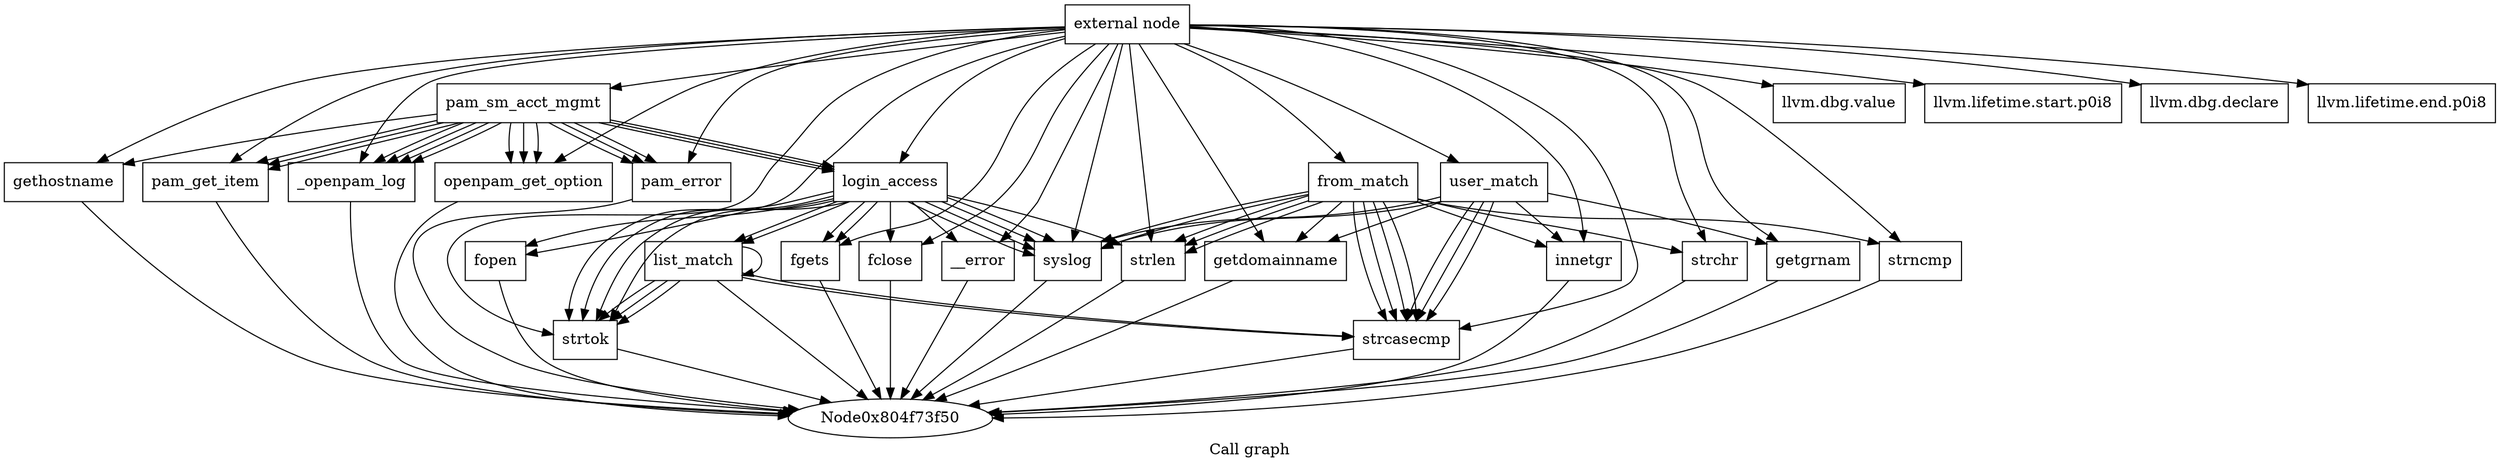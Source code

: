 digraph "Call graph" {
	label="Call graph";

	Node0x804f73f20 [shape=record,label="{external node}"];
	Node0x804f73f20 -> Node0x804f73fb0;
	Node0x804f73f20 -> Node0x804f74250;
	Node0x804f73f20 -> Node0x804f742b0;
	Node0x804f73f20 -> Node0x804f74310;
	Node0x804f73f20 -> Node0x804f74010;
	Node0x804f73f20 -> Node0x804f74070;
	Node0x804f73f20 -> Node0x804f740d0;
	Node0x804f73f20 -> Node0x804f74190;
	Node0x804f73f20 -> Node0x804f741f0;
	Node0x804f73f20 -> Node0x804f74370;
	Node0x804f73f20 -> Node0x804f74130;
	Node0x804f73f20 -> Node0x804f743d0;
	Node0x804f73f20 -> Node0x804f74430;
	Node0x804f73f20 -> Node0x804f74490;
	Node0x804f73f20 -> Node0x804f744f0;
	Node0x804f73f20 -> Node0x804f74550;
	Node0x804f73f20 -> Node0x804f746d0;
	Node0x804f73f20 -> Node0x804f74910;
	Node0x804f73f20 -> Node0x804f74610;
	Node0x804f73f20 -> Node0x804f74670;
	Node0x804f73f20 -> Node0x804f74730;
	Node0x804f73f20 -> Node0x804f74790;
	Node0x804f73f20 -> Node0x804f747f0;
	Node0x804f73f20 -> Node0x804f74970;
	Node0x804f73f20 -> Node0x804f74850;
	Node0x804f73f20 -> Node0x804f748b0;
	Node0x804f73fb0 [shape=record,label="{pam_sm_acct_mgmt}"];
	Node0x804f73fb0 -> Node0x804f74010;
	Node0x804f73fb0 -> Node0x804f74070;
	Node0x804f73fb0 -> Node0x804f74010;
	Node0x804f73fb0 -> Node0x804f74010;
	Node0x804f73fb0 -> Node0x804f740d0;
	Node0x804f73fb0 -> Node0x804f74070;
	Node0x804f73fb0 -> Node0x804f74130;
	Node0x804f73fb0 -> Node0x804f74190;
	Node0x804f73fb0 -> Node0x804f741f0;
	Node0x804f73fb0 -> Node0x804f74070;
	Node0x804f73fb0 -> Node0x804f74130;
	Node0x804f73fb0 -> Node0x804f74190;
	Node0x804f73fb0 -> Node0x804f741f0;
	Node0x804f73fb0 -> Node0x804f74070;
	Node0x804f73fb0 -> Node0x804f74130;
	Node0x804f73fb0 -> Node0x804f74190;
	Node0x804f73fb0 -> Node0x804f741f0;
	Node0x804f74250 [shape=record,label="{llvm.dbg.value}"];
	Node0x804f742b0 [shape=record,label="{llvm.lifetime.start.p0i8}"];
	Node0x804f74310 [shape=record,label="{llvm.dbg.declare}"];
	Node0x804f74010 [shape=record,label="{pam_get_item}"];
	Node0x804f74010 -> Node0x804f73f50;
	Node0x804f74070 [shape=record,label="{_openpam_log}"];
	Node0x804f74070 -> Node0x804f73f50;
	Node0x804f740d0 [shape=record,label="{gethostname}"];
	Node0x804f740d0 -> Node0x804f73f50;
	Node0x804f74190 [shape=record,label="{openpam_get_option}"];
	Node0x804f74190 -> Node0x804f73f50;
	Node0x804f741f0 [shape=record,label="{pam_error}"];
	Node0x804f741f0 -> Node0x804f73f50;
	Node0x804f74370 [shape=record,label="{llvm.lifetime.end.p0i8}"];
	Node0x804f74130 [shape=record,label="{login_access}"];
	Node0x804f74130 -> Node0x804f743d0;
	Node0x804f74130 -> Node0x804f74430;
	Node0x804f74130 -> Node0x804f74490;
	Node0x804f74130 -> Node0x804f744f0;
	Node0x804f74130 -> Node0x804f74550;
	Node0x804f74130 -> Node0x804f74550;
	Node0x804f74130 -> Node0x804f74550;
	Node0x804f74130 -> Node0x804f74550;
	Node0x804f74130 -> Node0x804f744f0;
	Node0x804f74130 -> Node0x804f74430;
	Node0x804f74130 -> Node0x804f744f0;
	Node0x804f74130 -> Node0x804f745b0;
	Node0x804f74130 -> Node0x804f745b0;
	Node0x804f74130 -> Node0x804f74610;
	Node0x804f74130 -> Node0x804f74670;
	Node0x804f74130 -> Node0x804f744f0;
	Node0x804f743d0 [shape=record,label="{fopen}"];
	Node0x804f743d0 -> Node0x804f73f50;
	Node0x804f74430 [shape=record,label="{fgets}"];
	Node0x804f74430 -> Node0x804f73f50;
	Node0x804f74490 [shape=record,label="{strlen}"];
	Node0x804f74490 -> Node0x804f73f50;
	Node0x804f744f0 [shape=record,label="{syslog}"];
	Node0x804f744f0 -> Node0x804f73f50;
	Node0x804f74550 [shape=record,label="{strtok}"];
	Node0x804f74550 -> Node0x804f73f50;
	Node0x804f746d0 [shape=record,label="{from_match}"];
	Node0x804f746d0 -> Node0x804f74730;
	Node0x804f746d0 -> Node0x804f744f0;
	Node0x804f746d0 -> Node0x804f744f0;
	Node0x804f746d0 -> Node0x804f74790;
	Node0x804f746d0 -> Node0x804f747f0;
	Node0x804f746d0 -> Node0x804f747f0;
	Node0x804f746d0 -> Node0x804f74490;
	Node0x804f746d0 -> Node0x804f74490;
	Node0x804f746d0 -> Node0x804f747f0;
	Node0x804f746d0 -> Node0x804f747f0;
	Node0x804f746d0 -> Node0x804f74850;
	Node0x804f746d0 -> Node0x804f74490;
	Node0x804f746d0 -> Node0x804f748b0;
	Node0x804f745b0 [shape=record,label="{list_match}"];
	Node0x804f745b0 -> Node0x804f74550;
	Node0x804f745b0 -> Node0x804f747f0;
	Node0x804f745b0 -> Node0x804f73f50;
	Node0x804f745b0 -> Node0x804f74550;
	Node0x804f745b0 -> Node0x804f74550;
	Node0x804f745b0 -> Node0x804f747f0;
	Node0x804f745b0 -> Node0x804f745b0;
	Node0x804f74910 [shape=record,label="{user_match}"];
	Node0x804f74910 -> Node0x804f74730;
	Node0x804f74910 -> Node0x804f744f0;
	Node0x804f74910 -> Node0x804f744f0;
	Node0x804f74910 -> Node0x804f74790;
	Node0x804f74910 -> Node0x804f747f0;
	Node0x804f74910 -> Node0x804f747f0;
	Node0x804f74910 -> Node0x804f74970;
	Node0x804f74910 -> Node0x804f747f0;
	Node0x804f74610 [shape=record,label="{fclose}"];
	Node0x804f74610 -> Node0x804f73f50;
	Node0x804f74670 [shape=record,label="{__error}"];
	Node0x804f74670 -> Node0x804f73f50;
	Node0x804f74730 [shape=record,label="{getdomainname}"];
	Node0x804f74730 -> Node0x804f73f50;
	Node0x804f74790 [shape=record,label="{innetgr}"];
	Node0x804f74790 -> Node0x804f73f50;
	Node0x804f747f0 [shape=record,label="{strcasecmp}"];
	Node0x804f747f0 -> Node0x804f73f50;
	Node0x804f74970 [shape=record,label="{getgrnam}"];
	Node0x804f74970 -> Node0x804f73f50;
	Node0x804f74850 [shape=record,label="{strchr}"];
	Node0x804f74850 -> Node0x804f73f50;
	Node0x804f748b0 [shape=record,label="{strncmp}"];
	Node0x804f748b0 -> Node0x804f73f50;
}
